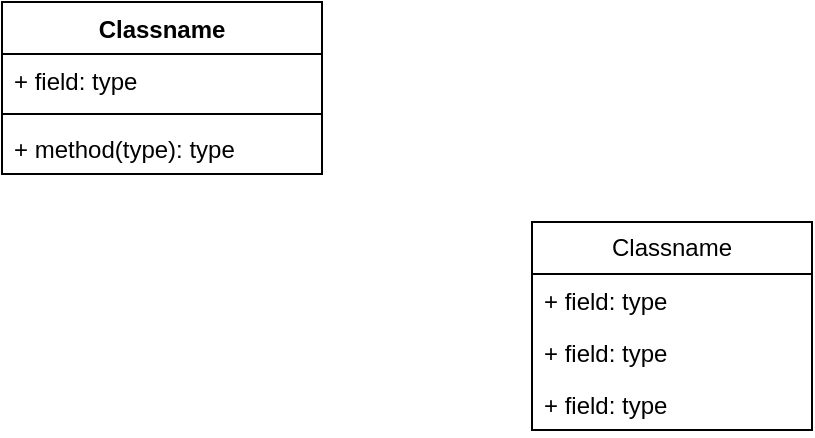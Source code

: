 <mxfile version="28.2.8">
  <diagram name="Page-1" id="pz9kQghDy6nARjaVZgbv">
    <mxGraphModel dx="872" dy="431" grid="1" gridSize="10" guides="1" tooltips="1" connect="1" arrows="1" fold="1" page="1" pageScale="1" pageWidth="850" pageHeight="1100" math="0" shadow="0">
      <root>
        <mxCell id="0" />
        <mxCell id="1" parent="0" />
        <mxCell id="dPO9-p6fFyexMNXFt_rn-5" value="Classname" style="swimlane;fontStyle=1;align=center;verticalAlign=top;childLayout=stackLayout;horizontal=1;startSize=26;horizontalStack=0;resizeParent=1;resizeParentMax=0;resizeLast=0;collapsible=1;marginBottom=0;whiteSpace=wrap;html=1;" parent="1" vertex="1">
          <mxGeometry x="90" y="40" width="160" height="86" as="geometry" />
        </mxCell>
        <mxCell id="dPO9-p6fFyexMNXFt_rn-6" value="+ field: type" style="text;strokeColor=none;fillColor=none;align=left;verticalAlign=top;spacingLeft=4;spacingRight=4;overflow=hidden;rotatable=0;points=[[0,0.5],[1,0.5]];portConstraint=eastwest;whiteSpace=wrap;html=1;" parent="dPO9-p6fFyexMNXFt_rn-5" vertex="1">
          <mxGeometry y="26" width="160" height="26" as="geometry" />
        </mxCell>
        <mxCell id="dPO9-p6fFyexMNXFt_rn-7" value="" style="line;strokeWidth=1;fillColor=none;align=left;verticalAlign=middle;spacingTop=-1;spacingLeft=3;spacingRight=3;rotatable=0;labelPosition=right;points=[];portConstraint=eastwest;strokeColor=inherit;" parent="dPO9-p6fFyexMNXFt_rn-5" vertex="1">
          <mxGeometry y="52" width="160" height="8" as="geometry" />
        </mxCell>
        <mxCell id="dPO9-p6fFyexMNXFt_rn-8" value="+ method(type): type" style="text;strokeColor=none;fillColor=none;align=left;verticalAlign=top;spacingLeft=4;spacingRight=4;overflow=hidden;rotatable=0;points=[[0,0.5],[1,0.5]];portConstraint=eastwest;whiteSpace=wrap;html=1;" parent="dPO9-p6fFyexMNXFt_rn-5" vertex="1">
          <mxGeometry y="60" width="160" height="26" as="geometry" />
        </mxCell>
        <mxCell id="TiNRIP1-mQ4tSPbS0xq_-1" value="Classname" style="swimlane;fontStyle=0;childLayout=stackLayout;horizontal=1;startSize=26;fillColor=none;horizontalStack=0;resizeParent=1;resizeParentMax=0;resizeLast=0;collapsible=1;marginBottom=0;whiteSpace=wrap;html=1;" vertex="1" parent="1">
          <mxGeometry x="355" y="150" width="140" height="104" as="geometry" />
        </mxCell>
        <mxCell id="TiNRIP1-mQ4tSPbS0xq_-2" value="+ field: type" style="text;strokeColor=none;fillColor=none;align=left;verticalAlign=top;spacingLeft=4;spacingRight=4;overflow=hidden;rotatable=0;points=[[0,0.5],[1,0.5]];portConstraint=eastwest;whiteSpace=wrap;html=1;" vertex="1" parent="TiNRIP1-mQ4tSPbS0xq_-1">
          <mxGeometry y="26" width="140" height="26" as="geometry" />
        </mxCell>
        <mxCell id="TiNRIP1-mQ4tSPbS0xq_-3" value="+ field: type" style="text;strokeColor=none;fillColor=none;align=left;verticalAlign=top;spacingLeft=4;spacingRight=4;overflow=hidden;rotatable=0;points=[[0,0.5],[1,0.5]];portConstraint=eastwest;whiteSpace=wrap;html=1;" vertex="1" parent="TiNRIP1-mQ4tSPbS0xq_-1">
          <mxGeometry y="52" width="140" height="26" as="geometry" />
        </mxCell>
        <mxCell id="TiNRIP1-mQ4tSPbS0xq_-4" value="+ field: type" style="text;strokeColor=none;fillColor=none;align=left;verticalAlign=top;spacingLeft=4;spacingRight=4;overflow=hidden;rotatable=0;points=[[0,0.5],[1,0.5]];portConstraint=eastwest;whiteSpace=wrap;html=1;" vertex="1" parent="TiNRIP1-mQ4tSPbS0xq_-1">
          <mxGeometry y="78" width="140" height="26" as="geometry" />
        </mxCell>
      </root>
    </mxGraphModel>
  </diagram>
</mxfile>
